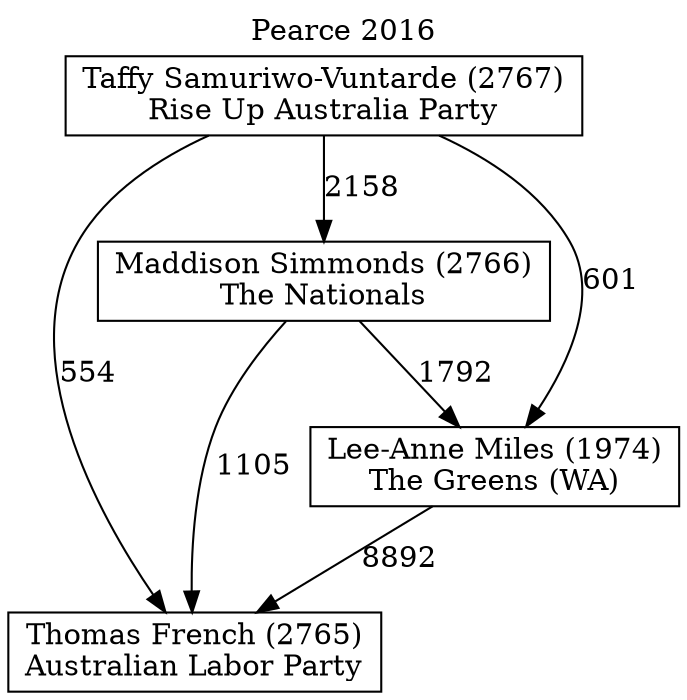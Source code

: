 // House preference flow
digraph "Thomas French (2765)_Pearce_2016" {
	graph [label="Pearce 2016" labelloc=t mclimit=10]
	node [shape=box]
	"Thomas French (2765)" [label="Thomas French (2765)
Australian Labor Party"]
	"Maddison Simmonds (2766)" [label="Maddison Simmonds (2766)
The Nationals"]
	"Taffy Samuriwo-Vuntarde (2767)" [label="Taffy Samuriwo-Vuntarde (2767)
Rise Up Australia Party"]
	"Lee-Anne Miles (1974)" [label="Lee-Anne Miles (1974)
The Greens (WA)"]
	"Maddison Simmonds (2766)" -> "Thomas French (2765)" [label=1105]
	"Taffy Samuriwo-Vuntarde (2767)" -> "Thomas French (2765)" [label=554]
	"Taffy Samuriwo-Vuntarde (2767)" -> "Lee-Anne Miles (1974)" [label=601]
	"Lee-Anne Miles (1974)" -> "Thomas French (2765)" [label=8892]
	"Maddison Simmonds (2766)" -> "Lee-Anne Miles (1974)" [label=1792]
	"Taffy Samuriwo-Vuntarde (2767)" -> "Maddison Simmonds (2766)" [label=2158]
}
